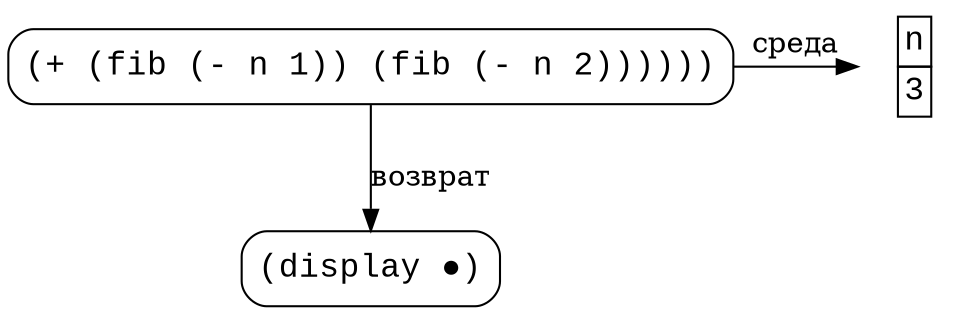 digraph {
  fontname="Courier New";
  node [shape=rect, style=rounded, fontname="Courier New", fontsize=16];

  f1 [
    label=
      "(+ (fib (- n 1)) (fib (- n 2))))))\n",
  ];
  e1 [
    shape=none,
    label=<
      <table border="0" cellborder="1" cellspacing="0">
      <tr><td>n</td></tr>
      <tr><td>3</td></tr>
      </table>
    >
  ];
  f1 -> e1 [label="среда"];
  { rank=same; f1, e1; }

  f0 [label="(display ●)"];
  f1 -> f0 [label="возврат"];
}